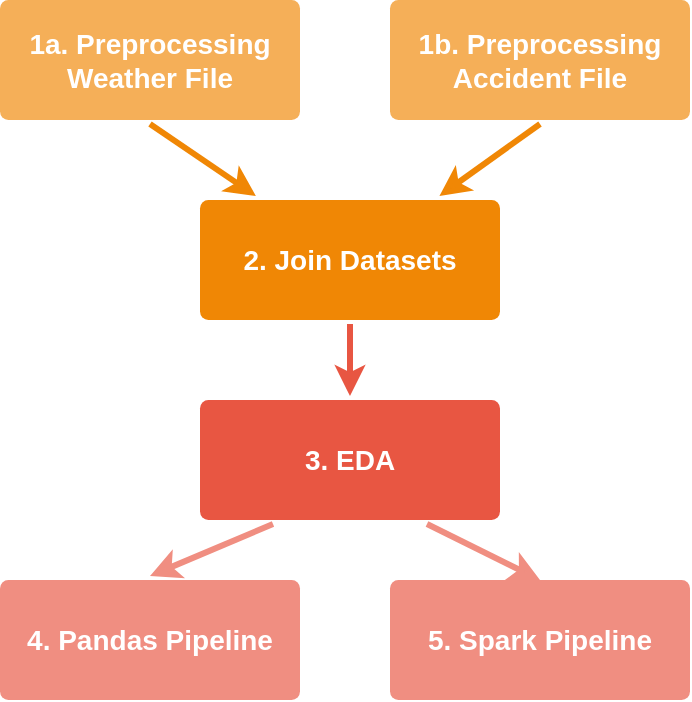<mxfile version="14.7.1" type="device"><diagram id="6a731a19-8d31-9384-78a2-239565b7b9f0" name="Page-1"><mxGraphModel dx="1038" dy="553" grid="1" gridSize="10" guides="1" tooltips="1" connect="1" arrows="1" fold="1" page="1" pageScale="1" pageWidth="1169" pageHeight="827" background="none" math="0" shadow="0"><root><mxCell id="0"/><mxCell id="1" parent="0"/><mxCell id="1750" value="" style="edgeStyle=none;rounded=1;jumpStyle=none;html=1;shadow=0;labelBackgroundColor=none;startArrow=none;startFill=0;jettySize=auto;orthogonalLoop=1;strokeWidth=3;fontFamily=Helvetica;fontSize=14;fontColor=#FFFFFF;spacing=5;fontStyle=1;fillColor=#b0e3e6;strokeColor=#F08E81;entryX=0.5;entryY=0;entryDx=0;entryDy=0;exitX=0.25;exitY=1;exitDx=0;exitDy=0;" parent="1" source="vOH2aJx0Di2qIkCaTRCw-1770" edge="1" target="1753"><mxGeometry relative="1" as="geometry"><mxPoint x="565" y="438" as="targetPoint"/></mxGeometry></mxCell><mxCell id="1752" value="" style="edgeStyle=none;rounded=1;jumpStyle=none;html=1;shadow=0;labelBackgroundColor=none;startArrow=none;startFill=0;jettySize=auto;orthogonalLoop=1;strokeColor=#E85642;strokeWidth=3;fontFamily=Helvetica;fontSize=14;fontColor=#FFFFFF;spacing=5;fontStyle=1;fillColor=#b0e3e6;exitX=0.5;exitY=1;exitDx=0;exitDy=0;entryX=0.5;entryY=0;entryDx=0;entryDy=0;" parent="1" source="1764" target="vOH2aJx0Di2qIkCaTRCw-1770" edge="1"><mxGeometry relative="1" as="geometry"><mxPoint x="500" y="303" as="targetPoint"/></mxGeometry></mxCell><mxCell id="1753" value="4. Pandas Pipeline" style="rounded=1;whiteSpace=wrap;html=1;shadow=0;labelBackgroundColor=none;strokeColor=none;strokeWidth=3;fontFamily=Helvetica;fontSize=14;fontColor=#FFFFFF;align=center;spacing=5;fontStyle=1;arcSize=7;perimeterSpacing=2;fillColor=#F08E81;" parent="1" vertex="1"><mxGeometry x="390" y="360" width="150" height="60" as="geometry"/></mxCell><mxCell id="1764" value="2. Join Datasets" style="rounded=1;whiteSpace=wrap;html=1;shadow=0;labelBackgroundColor=none;strokeColor=none;strokeWidth=3;fillColor=#F08705;fontFamily=Helvetica;fontSize=14;fontColor=#FFFFFF;align=center;spacing=5;fontStyle=1;arcSize=7;perimeterSpacing=2;" parent="1" vertex="1"><mxGeometry x="490" y="170" width="150" height="60" as="geometry"/></mxCell><mxCell id="1765" value="1b. Preprocessing Accident File" style="rounded=1;whiteSpace=wrap;html=1;shadow=0;labelBackgroundColor=none;strokeColor=none;strokeWidth=3;fillColor=#f5af58;fontFamily=Helvetica;fontSize=14;fontColor=#FFFFFF;align=center;spacing=5;arcSize=7;perimeterSpacing=2;fontStyle=1" parent="1" vertex="1"><mxGeometry x="585" y="70" width="150" height="60" as="geometry"/></mxCell><mxCell id="1766" value="" style="edgeStyle=none;rounded=0;jumpStyle=none;html=1;shadow=0;labelBackgroundColor=none;startArrow=none;startFill=0;endArrow=classic;endFill=1;jettySize=auto;orthogonalLoop=1;strokeColor=#F08705;strokeWidth=3;fontFamily=Helvetica;fontSize=14;fontColor=#FFFFFF;spacing=5;exitX=0.5;exitY=1;exitDx=0;exitDy=0;" parent="1" source="1765" target="1764" edge="1"><mxGeometry relative="1" as="geometry"/></mxCell><mxCell id="1769" value="&lt;b&gt;1a. Preprocessing Weather File&lt;/b&gt;" style="rounded=1;whiteSpace=wrap;html=1;shadow=0;labelBackgroundColor=none;strokeColor=none;strokeWidth=3;fillColor=#f5af58;fontFamily=Helvetica;fontSize=14;fontColor=#FFFFFF;align=center;spacing=5;arcSize=7;perimeterSpacing=2;" parent="1" vertex="1"><mxGeometry x="390" y="70" width="150" height="60" as="geometry"/></mxCell><mxCell id="1770" value="" style="edgeStyle=none;rounded=0;jumpStyle=none;html=1;shadow=0;labelBackgroundColor=none;startArrow=none;startFill=0;endArrow=classic;endFill=1;jettySize=auto;orthogonalLoop=1;strokeColor=#F08705;strokeWidth=3;fontFamily=Helvetica;fontSize=14;fontColor=#FFFFFF;spacing=5;exitX=0.5;exitY=1;exitDx=0;exitDy=0;" parent="1" source="1769" target="1764" edge="1"><mxGeometry relative="1" as="geometry"/></mxCell><mxCell id="k-pbfa0NguumeDLNtPS4-1782" value="5. Spark Pipeline" style="rounded=1;whiteSpace=wrap;html=1;shadow=0;labelBackgroundColor=none;strokeColor=none;strokeWidth=3;fontFamily=Helvetica;fontSize=14;fontColor=#FFFFFF;align=center;spacing=5;fontStyle=1;arcSize=7;perimeterSpacing=2;fillColor=#F08E81;" parent="1" vertex="1"><mxGeometry x="585" y="360" width="150" height="60" as="geometry"/></mxCell><mxCell id="vOH2aJx0Di2qIkCaTRCw-1770" value="&lt;b&gt;3. EDA&lt;/b&gt;" style="rounded=1;whiteSpace=wrap;html=1;shadow=0;labelBackgroundColor=none;strokeColor=none;strokeWidth=3;fontFamily=Helvetica;fontSize=14;fontColor=#FFFFFF;align=center;spacing=5;arcSize=7;perimeterSpacing=2;fillColor=#E85642;" parent="1" vertex="1"><mxGeometry x="490" y="270" width="150" height="60" as="geometry"/></mxCell><mxCell id="0dZFNI3W5Fnprz0othY4-1770" value="" style="edgeStyle=none;rounded=1;jumpStyle=none;html=1;shadow=0;labelBackgroundColor=none;startArrow=none;startFill=0;jettySize=auto;orthogonalLoop=1;strokeWidth=3;fontFamily=Helvetica;fontSize=14;fontColor=#FFFFFF;spacing=5;fontStyle=1;fillColor=#b0e3e6;strokeColor=#F08E81;exitX=0.75;exitY=1;exitDx=0;exitDy=0;" edge="1" parent="1" source="vOH2aJx0Di2qIkCaTRCw-1770"><mxGeometry relative="1" as="geometry"><mxPoint x="660" y="360" as="targetPoint"/><mxPoint x="536.5" y="342" as="sourcePoint"/></mxGeometry></mxCell></root></mxGraphModel></diagram></mxfile>